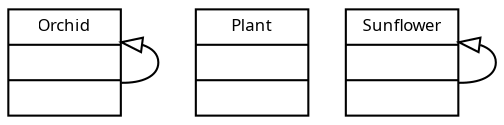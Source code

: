 
                    digraph G {
                        rankdir=BT
                        node [
                            fontname = "Sans Not-Rotated 8"
                            fontsize = 8
                            shape = "record"
                        ]
                        edge [
                            fontname = "Sans Not-Rotated 8"
                            fontsize = 8
                        ]
                    subgraph {
Orchid [
label = "{Orchid||}"
]
Plant [
label = "{Plant||}"
]
Sunflower [
label = "{Sunflower||}"
]
}

                    edge [
                        arrowhead = "empty"
                    ]
                Orchid -> Orchid
Sunflower -> Sunflower
}
